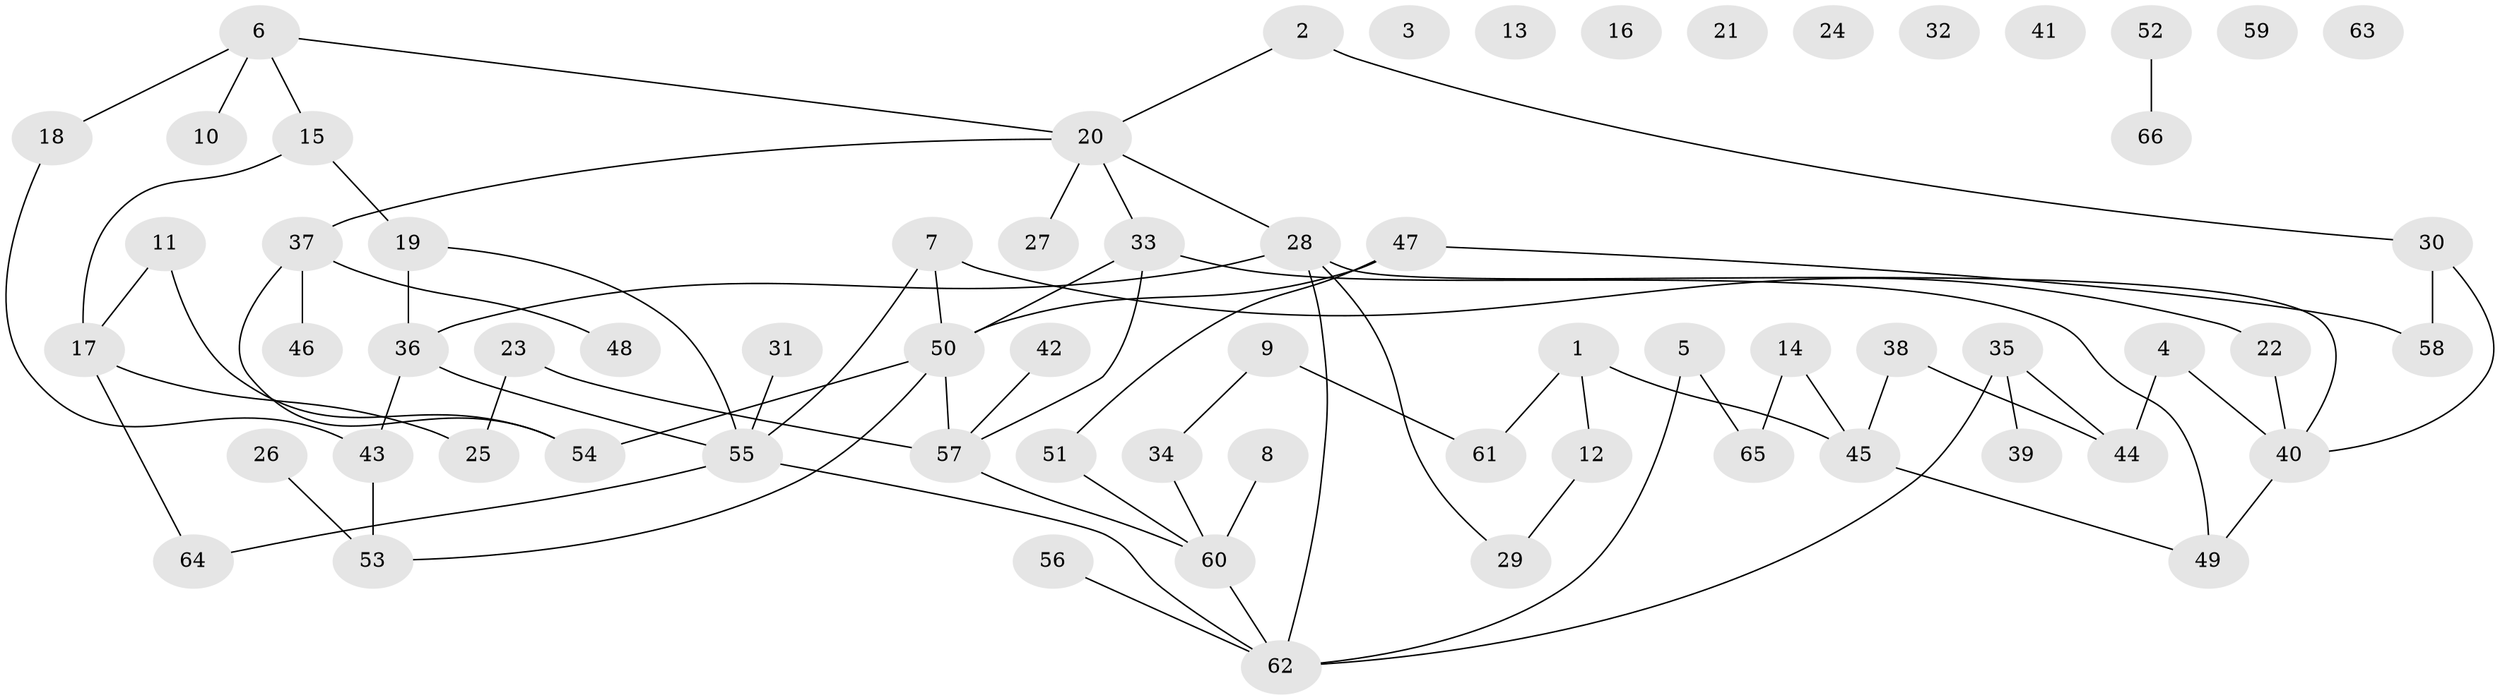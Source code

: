 // Generated by graph-tools (version 1.1) at 2025/13/03/09/25 04:13:05]
// undirected, 66 vertices, 77 edges
graph export_dot {
graph [start="1"]
  node [color=gray90,style=filled];
  1;
  2;
  3;
  4;
  5;
  6;
  7;
  8;
  9;
  10;
  11;
  12;
  13;
  14;
  15;
  16;
  17;
  18;
  19;
  20;
  21;
  22;
  23;
  24;
  25;
  26;
  27;
  28;
  29;
  30;
  31;
  32;
  33;
  34;
  35;
  36;
  37;
  38;
  39;
  40;
  41;
  42;
  43;
  44;
  45;
  46;
  47;
  48;
  49;
  50;
  51;
  52;
  53;
  54;
  55;
  56;
  57;
  58;
  59;
  60;
  61;
  62;
  63;
  64;
  65;
  66;
  1 -- 12;
  1 -- 45;
  1 -- 61;
  2 -- 20;
  2 -- 30;
  4 -- 40;
  4 -- 44;
  5 -- 62;
  5 -- 65;
  6 -- 10;
  6 -- 15;
  6 -- 18;
  6 -- 20;
  7 -- 22;
  7 -- 50;
  7 -- 55;
  8 -- 60;
  9 -- 34;
  9 -- 61;
  11 -- 17;
  11 -- 54;
  12 -- 29;
  14 -- 45;
  14 -- 65;
  15 -- 17;
  15 -- 19;
  17 -- 25;
  17 -- 64;
  18 -- 43;
  19 -- 36;
  19 -- 55;
  20 -- 27;
  20 -- 28;
  20 -- 33;
  20 -- 37;
  22 -- 40;
  23 -- 25;
  23 -- 57;
  26 -- 53;
  28 -- 29;
  28 -- 36;
  28 -- 40;
  28 -- 62;
  30 -- 40;
  30 -- 58;
  31 -- 55;
  33 -- 49;
  33 -- 50;
  33 -- 57;
  34 -- 60;
  35 -- 39;
  35 -- 44;
  35 -- 62;
  36 -- 43;
  36 -- 55;
  37 -- 46;
  37 -- 48;
  37 -- 54;
  38 -- 44;
  38 -- 45;
  40 -- 49;
  42 -- 57;
  43 -- 53;
  45 -- 49;
  47 -- 50;
  47 -- 51;
  47 -- 58;
  50 -- 53;
  50 -- 54;
  50 -- 57;
  51 -- 60;
  52 -- 66;
  55 -- 62;
  55 -- 64;
  56 -- 62;
  57 -- 60;
  60 -- 62;
}

